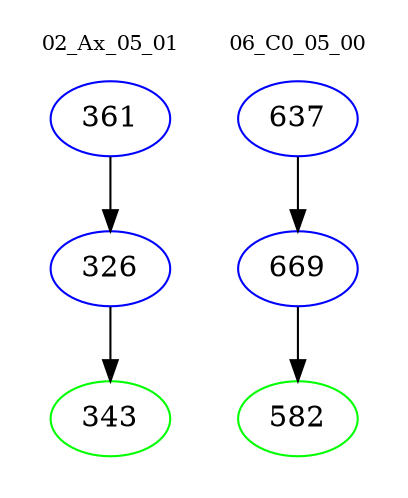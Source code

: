 digraph{
subgraph cluster_0 {
color = white
label = "02_Ax_05_01";
fontsize=10;
T0_361 [label="361", color="blue"]
T0_361 -> T0_326 [color="black"]
T0_326 [label="326", color="blue"]
T0_326 -> T0_343 [color="black"]
T0_343 [label="343", color="green"]
}
subgraph cluster_1 {
color = white
label = "06_C0_05_00";
fontsize=10;
T1_637 [label="637", color="blue"]
T1_637 -> T1_669 [color="black"]
T1_669 [label="669", color="blue"]
T1_669 -> T1_582 [color="black"]
T1_582 [label="582", color="green"]
}
}
